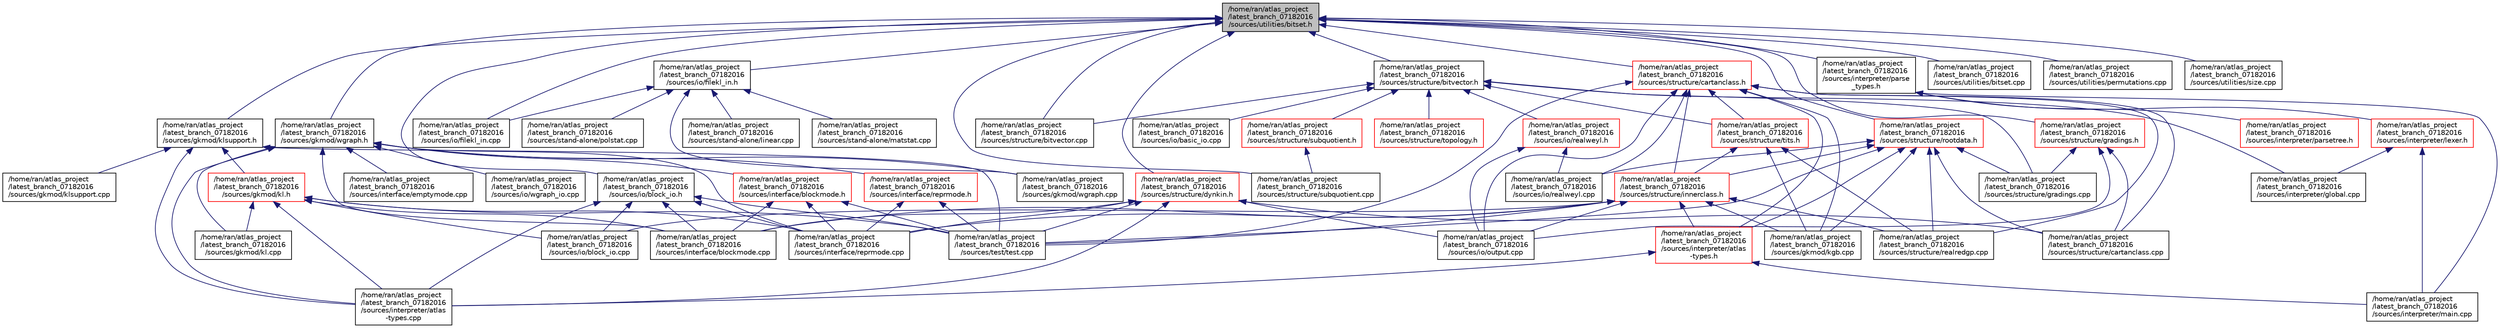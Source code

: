 digraph "/home/ran/atlas_project/latest_branch_07182016/sources/utilities/bitset.h"
{
  edge [fontname="Helvetica",fontsize="10",labelfontname="Helvetica",labelfontsize="10"];
  node [fontname="Helvetica",fontsize="10",shape=record];
  Node1 [label="/home/ran/atlas_project\l/latest_branch_07182016\l/sources/utilities/bitset.h",height=0.2,width=0.4,color="black", fillcolor="grey75", style="filled", fontcolor="black"];
  Node1 -> Node2 [dir="back",color="midnightblue",fontsize="10",style="solid",fontname="Helvetica"];
  Node2 [label="/home/ran/atlas_project\l/latest_branch_07182016\l/sources/gkmod/klsupport.h",height=0.2,width=0.4,color="black", fillcolor="white", style="filled",URL="$klsupport_8h.html",tooltip="Class definition and function declarations for KLSupport. "];
  Node2 -> Node3 [dir="back",color="midnightblue",fontsize="10",style="solid",fontname="Helvetica"];
  Node3 [label="/home/ran/atlas_project\l/latest_branch_07182016\l/sources/gkmod/kl.h",height=0.2,width=0.4,color="red", fillcolor="white", style="filled",URL="$kl_8h.html"];
  Node3 -> Node4 [dir="back",color="midnightblue",fontsize="10",style="solid",fontname="Helvetica"];
  Node4 [label="/home/ran/atlas_project\l/latest_branch_07182016\l/sources/gkmod/kl.cpp",height=0.2,width=0.4,color="black", fillcolor="white", style="filled",URL="$kl_8cpp.html",tooltip="Implementation of the class KLContext. "];
  Node3 -> Node5 [dir="back",color="midnightblue",fontsize="10",style="solid",fontname="Helvetica"];
  Node5 [label="/home/ran/atlas_project\l/latest_branch_07182016\l/sources/interface/blockmode.cpp",height=0.2,width=0.4,color="black", fillcolor="white", style="filled",URL="$blockmode_8cpp.html"];
  Node3 -> Node6 [dir="back",color="midnightblue",fontsize="10",style="solid",fontname="Helvetica"];
  Node6 [label="/home/ran/atlas_project\l/latest_branch_07182016\l/sources/interface/reprmode.cpp",height=0.2,width=0.4,color="black", fillcolor="white", style="filled",URL="$reprmode_8cpp.html"];
  Node3 -> Node7 [dir="back",color="midnightblue",fontsize="10",style="solid",fontname="Helvetica"];
  Node7 [label="/home/ran/atlas_project\l/latest_branch_07182016\l/sources/interpreter/atlas\l-types.cpp",height=0.2,width=0.4,color="black", fillcolor="white", style="filled",URL="$atlas-types_8cpp.html"];
  Node3 -> Node8 [dir="back",color="midnightblue",fontsize="10",style="solid",fontname="Helvetica"];
  Node8 [label="/home/ran/atlas_project\l/latest_branch_07182016\l/sources/io/block_io.cpp",height=0.2,width=0.4,color="black", fillcolor="white", style="filled",URL="$block__io_8cpp.html"];
  Node3 -> Node9 [dir="back",color="midnightblue",fontsize="10",style="solid",fontname="Helvetica"];
  Node9 [label="/home/ran/atlas_project\l/latest_branch_07182016\l/sources/test/test.cpp",height=0.2,width=0.4,color="black", fillcolor="white", style="filled",URL="$test_8cpp.html"];
  Node2 -> Node10 [dir="back",color="midnightblue",fontsize="10",style="solid",fontname="Helvetica"];
  Node10 [label="/home/ran/atlas_project\l/latest_branch_07182016\l/sources/gkmod/klsupport.cpp",height=0.2,width=0.4,color="black", fillcolor="white", style="filled",URL="$klsupport_8cpp.html",tooltip="Implementation for KLSupport. "];
  Node2 -> Node7 [dir="back",color="midnightblue",fontsize="10",style="solid",fontname="Helvetica"];
  Node2 -> Node9 [dir="back",color="midnightblue",fontsize="10",style="solid",fontname="Helvetica"];
  Node1 -> Node11 [dir="back",color="midnightblue",fontsize="10",style="solid",fontname="Helvetica"];
  Node11 [label="/home/ran/atlas_project\l/latest_branch_07182016\l/sources/gkmod/wgraph.h",height=0.2,width=0.4,color="black", fillcolor="white", style="filled",URL="$wgraph_8h.html"];
  Node11 -> Node4 [dir="back",color="midnightblue",fontsize="10",style="solid",fontname="Helvetica"];
  Node11 -> Node12 [dir="back",color="midnightblue",fontsize="10",style="solid",fontname="Helvetica"];
  Node12 [label="/home/ran/atlas_project\l/latest_branch_07182016\l/sources/gkmod/wgraph.cpp",height=0.2,width=0.4,color="black", fillcolor="white", style="filled",URL="$wgraph_8cpp.html"];
  Node11 -> Node13 [dir="back",color="midnightblue",fontsize="10",style="solid",fontname="Helvetica"];
  Node13 [label="/home/ran/atlas_project\l/latest_branch_07182016\l/sources/interface/blockmode.h",height=0.2,width=0.4,color="red", fillcolor="white", style="filled",URL="$blockmode_8h.html"];
  Node13 -> Node5 [dir="back",color="midnightblue",fontsize="10",style="solid",fontname="Helvetica"];
  Node13 -> Node6 [dir="back",color="midnightblue",fontsize="10",style="solid",fontname="Helvetica"];
  Node13 -> Node9 [dir="back",color="midnightblue",fontsize="10",style="solid",fontname="Helvetica"];
  Node11 -> Node5 [dir="back",color="midnightblue",fontsize="10",style="solid",fontname="Helvetica"];
  Node11 -> Node14 [dir="back",color="midnightblue",fontsize="10",style="solid",fontname="Helvetica"];
  Node14 [label="/home/ran/atlas_project\l/latest_branch_07182016\l/sources/interface/reprmode.h",height=0.2,width=0.4,color="red", fillcolor="white", style="filled",URL="$reprmode_8h.html"];
  Node14 -> Node6 [dir="back",color="midnightblue",fontsize="10",style="solid",fontname="Helvetica"];
  Node14 -> Node9 [dir="back",color="midnightblue",fontsize="10",style="solid",fontname="Helvetica"];
  Node11 -> Node15 [dir="back",color="midnightblue",fontsize="10",style="solid",fontname="Helvetica"];
  Node15 [label="/home/ran/atlas_project\l/latest_branch_07182016\l/sources/interface/emptymode.cpp",height=0.2,width=0.4,color="black", fillcolor="white", style="filled",URL="$emptymode_8cpp.html"];
  Node11 -> Node6 [dir="back",color="midnightblue",fontsize="10",style="solid",fontname="Helvetica"];
  Node11 -> Node7 [dir="back",color="midnightblue",fontsize="10",style="solid",fontname="Helvetica"];
  Node11 -> Node16 [dir="back",color="midnightblue",fontsize="10",style="solid",fontname="Helvetica"];
  Node16 [label="/home/ran/atlas_project\l/latest_branch_07182016\l/sources/io/wgraph_io.cpp",height=0.2,width=0.4,color="black", fillcolor="white", style="filled",URL="$wgraph__io_8cpp.html"];
  Node1 -> Node17 [dir="back",color="midnightblue",fontsize="10",style="solid",fontname="Helvetica"];
  Node17 [label="/home/ran/atlas_project\l/latest_branch_07182016\l/sources/interpreter/parse\l_types.h",height=0.2,width=0.4,color="black", fillcolor="white", style="filled",URL="$parse__types_8h.html"];
  Node17 -> Node18 [dir="back",color="midnightblue",fontsize="10",style="solid",fontname="Helvetica"];
  Node18 [label="/home/ran/atlas_project\l/latest_branch_07182016\l/sources/interpreter/parsetree.h",height=0.2,width=0.4,color="red", fillcolor="white", style="filled",URL="$parsetree_8h.html"];
  Node17 -> Node19 [dir="back",color="midnightblue",fontsize="10",style="solid",fontname="Helvetica"];
  Node19 [label="/home/ran/atlas_project\l/latest_branch_07182016\l/sources/interpreter/lexer.h",height=0.2,width=0.4,color="red", fillcolor="white", style="filled",URL="$lexer_8h.html"];
  Node19 -> Node20 [dir="back",color="midnightblue",fontsize="10",style="solid",fontname="Helvetica"];
  Node20 [label="/home/ran/atlas_project\l/latest_branch_07182016\l/sources/interpreter/global.cpp",height=0.2,width=0.4,color="black", fillcolor="white", style="filled",URL="$global_8cpp.html"];
  Node19 -> Node21 [dir="back",color="midnightblue",fontsize="10",style="solid",fontname="Helvetica"];
  Node21 [label="/home/ran/atlas_project\l/latest_branch_07182016\l/sources/interpreter/main.cpp",height=0.2,width=0.4,color="black", fillcolor="white", style="filled",URL="$interpreter_2main_8cpp.html"];
  Node17 -> Node21 [dir="back",color="midnightblue",fontsize="10",style="solid",fontname="Helvetica"];
  Node1 -> Node22 [dir="back",color="midnightblue",fontsize="10",style="solid",fontname="Helvetica"];
  Node22 [label="/home/ran/atlas_project\l/latest_branch_07182016\l/sources/io/block_io.h",height=0.2,width=0.4,color="black", fillcolor="white", style="filled",URL="$block__io_8h.html"];
  Node22 -> Node5 [dir="back",color="midnightblue",fontsize="10",style="solid",fontname="Helvetica"];
  Node22 -> Node6 [dir="back",color="midnightblue",fontsize="10",style="solid",fontname="Helvetica"];
  Node22 -> Node7 [dir="back",color="midnightblue",fontsize="10",style="solid",fontname="Helvetica"];
  Node22 -> Node8 [dir="back",color="midnightblue",fontsize="10",style="solid",fontname="Helvetica"];
  Node22 -> Node9 [dir="back",color="midnightblue",fontsize="10",style="solid",fontname="Helvetica"];
  Node1 -> Node23 [dir="back",color="midnightblue",fontsize="10",style="solid",fontname="Helvetica"];
  Node23 [label="/home/ran/atlas_project\l/latest_branch_07182016\l/sources/io/filekl_in.h",height=0.2,width=0.4,color="black", fillcolor="white", style="filled",URL="$filekl__in_8h.html"];
  Node23 -> Node12 [dir="back",color="midnightblue",fontsize="10",style="solid",fontname="Helvetica"];
  Node23 -> Node24 [dir="back",color="midnightblue",fontsize="10",style="solid",fontname="Helvetica"];
  Node24 [label="/home/ran/atlas_project\l/latest_branch_07182016\l/sources/io/filekl_in.cpp",height=0.2,width=0.4,color="black", fillcolor="white", style="filled",URL="$filekl__in_8cpp.html"];
  Node23 -> Node25 [dir="back",color="midnightblue",fontsize="10",style="solid",fontname="Helvetica"];
  Node25 [label="/home/ran/atlas_project\l/latest_branch_07182016\l/sources/stand-alone/linear.cpp",height=0.2,width=0.4,color="black", fillcolor="white", style="filled",URL="$linear_8cpp.html"];
  Node23 -> Node26 [dir="back",color="midnightblue",fontsize="10",style="solid",fontname="Helvetica"];
  Node26 [label="/home/ran/atlas_project\l/latest_branch_07182016\l/sources/stand-alone/matstat.cpp",height=0.2,width=0.4,color="black", fillcolor="white", style="filled",URL="$matstat_8cpp.html"];
  Node23 -> Node27 [dir="back",color="midnightblue",fontsize="10",style="solid",fontname="Helvetica"];
  Node27 [label="/home/ran/atlas_project\l/latest_branch_07182016\l/sources/stand-alone/polstat.cpp",height=0.2,width=0.4,color="black", fillcolor="white", style="filled",URL="$polstat_8cpp.html"];
  Node1 -> Node24 [dir="back",color="midnightblue",fontsize="10",style="solid",fontname="Helvetica"];
  Node1 -> Node28 [dir="back",color="midnightblue",fontsize="10",style="solid",fontname="Helvetica"];
  Node28 [label="/home/ran/atlas_project\l/latest_branch_07182016\l/sources/structure/bitvector.h",height=0.2,width=0.4,color="black", fillcolor="white", style="filled",URL="$bitvector_8h.html"];
  Node28 -> Node20 [dir="back",color="midnightblue",fontsize="10",style="solid",fontname="Helvetica"];
  Node28 -> Node29 [dir="back",color="midnightblue",fontsize="10",style="solid",fontname="Helvetica"];
  Node29 [label="/home/ran/atlas_project\l/latest_branch_07182016\l/sources/io/basic_io.cpp",height=0.2,width=0.4,color="black", fillcolor="white", style="filled",URL="$basic__io_8cpp.html"];
  Node28 -> Node30 [dir="back",color="midnightblue",fontsize="10",style="solid",fontname="Helvetica"];
  Node30 [label="/home/ran/atlas_project\l/latest_branch_07182016\l/sources/io/realweyl.h",height=0.2,width=0.4,color="red", fillcolor="white", style="filled",URL="$realweyl_8h.html"];
  Node30 -> Node31 [dir="back",color="midnightblue",fontsize="10",style="solid",fontname="Helvetica"];
  Node31 [label="/home/ran/atlas_project\l/latest_branch_07182016\l/sources/io/output.cpp",height=0.2,width=0.4,color="black", fillcolor="white", style="filled",URL="$output_8cpp.html"];
  Node30 -> Node32 [dir="back",color="midnightblue",fontsize="10",style="solid",fontname="Helvetica"];
  Node32 [label="/home/ran/atlas_project\l/latest_branch_07182016\l/sources/io/realweyl.cpp",height=0.2,width=0.4,color="black", fillcolor="white", style="filled",URL="$realweyl_8cpp.html"];
  Node28 -> Node33 [dir="back",color="midnightblue",fontsize="10",style="solid",fontname="Helvetica"];
  Node33 [label="/home/ran/atlas_project\l/latest_branch_07182016\l/sources/structure/bitvector.cpp",height=0.2,width=0.4,color="black", fillcolor="white", style="filled",URL="$bitvector_8cpp.html"];
  Node28 -> Node34 [dir="back",color="midnightblue",fontsize="10",style="solid",fontname="Helvetica"];
  Node34 [label="/home/ran/atlas_project\l/latest_branch_07182016\l/sources/structure/subquotient.h",height=0.2,width=0.4,color="red", fillcolor="white", style="filled",URL="$subquotient_8h.html"];
  Node34 -> Node35 [dir="back",color="midnightblue",fontsize="10",style="solid",fontname="Helvetica"];
  Node35 [label="/home/ran/atlas_project\l/latest_branch_07182016\l/sources/structure/subquotient.cpp",height=0.2,width=0.4,color="black", fillcolor="white", style="filled",URL="$subquotient_8cpp.html",tooltip="Template definitions for the classes |Subspace| and |Subquotient|. "];
  Node28 -> Node36 [dir="back",color="midnightblue",fontsize="10",style="solid",fontname="Helvetica"];
  Node36 [label="/home/ran/atlas_project\l/latest_branch_07182016\l/sources/structure/gradings.cpp",height=0.2,width=0.4,color="black", fillcolor="white", style="filled",URL="$gradings_8cpp.html"];
  Node28 -> Node37 [dir="back",color="midnightblue",fontsize="10",style="solid",fontname="Helvetica"];
  Node37 [label="/home/ran/atlas_project\l/latest_branch_07182016\l/sources/structure/tits.h",height=0.2,width=0.4,color="red", fillcolor="white", style="filled",URL="$tits_8h.html"];
  Node37 -> Node38 [dir="back",color="midnightblue",fontsize="10",style="solid",fontname="Helvetica"];
  Node38 [label="/home/ran/atlas_project\l/latest_branch_07182016\l/sources/gkmod/kgb.cpp",height=0.2,width=0.4,color="black", fillcolor="white", style="filled",URL="$kgb_8cpp.html",tooltip="Implementation of the class KGB representing orbits of K on G/B. "];
  Node37 -> Node39 [dir="back",color="midnightblue",fontsize="10",style="solid",fontname="Helvetica"];
  Node39 [label="/home/ran/atlas_project\l/latest_branch_07182016\l/sources/structure/innerclass.h",height=0.2,width=0.4,color="red", fillcolor="white", style="filled",URL="$innerclass_8h.html"];
  Node39 -> Node38 [dir="back",color="midnightblue",fontsize="10",style="solid",fontname="Helvetica"];
  Node39 -> Node5 [dir="back",color="midnightblue",fontsize="10",style="solid",fontname="Helvetica"];
  Node39 -> Node6 [dir="back",color="midnightblue",fontsize="10",style="solid",fontname="Helvetica"];
  Node39 -> Node40 [dir="back",color="midnightblue",fontsize="10",style="solid",fontname="Helvetica"];
  Node40 [label="/home/ran/atlas_project\l/latest_branch_07182016\l/sources/interpreter/atlas\l-types.h",height=0.2,width=0.4,color="red", fillcolor="white", style="filled",URL="$atlas-types_8h.html"];
  Node40 -> Node7 [dir="back",color="midnightblue",fontsize="10",style="solid",fontname="Helvetica"];
  Node40 -> Node21 [dir="back",color="midnightblue",fontsize="10",style="solid",fontname="Helvetica"];
  Node39 -> Node8 [dir="back",color="midnightblue",fontsize="10",style="solid",fontname="Helvetica"];
  Node39 -> Node31 [dir="back",color="midnightblue",fontsize="10",style="solid",fontname="Helvetica"];
  Node39 -> Node41 [dir="back",color="midnightblue",fontsize="10",style="solid",fontname="Helvetica"];
  Node41 [label="/home/ran/atlas_project\l/latest_branch_07182016\l/sources/structure/realredgp.cpp",height=0.2,width=0.4,color="black", fillcolor="white", style="filled",URL="$realredgp_8cpp.html"];
  Node39 -> Node9 [dir="back",color="midnightblue",fontsize="10",style="solid",fontname="Helvetica"];
  Node37 -> Node41 [dir="back",color="midnightblue",fontsize="10",style="solid",fontname="Helvetica"];
  Node28 -> Node42 [dir="back",color="midnightblue",fontsize="10",style="solid",fontname="Helvetica"];
  Node42 [label="/home/ran/atlas_project\l/latest_branch_07182016\l/sources/structure/topology.h",height=0.2,width=0.4,color="red", fillcolor="white", style="filled",URL="$topology_8h.html"];
  Node1 -> Node33 [dir="back",color="midnightblue",fontsize="10",style="solid",fontname="Helvetica"];
  Node1 -> Node43 [dir="back",color="midnightblue",fontsize="10",style="solid",fontname="Helvetica"];
  Node43 [label="/home/ran/atlas_project\l/latest_branch_07182016\l/sources/structure/cartanclass.h",height=0.2,width=0.4,color="red", fillcolor="white", style="filled",URL="$cartanclass_8h.html"];
  Node43 -> Node38 [dir="back",color="midnightblue",fontsize="10",style="solid",fontname="Helvetica"];
  Node43 -> Node40 [dir="back",color="midnightblue",fontsize="10",style="solid",fontname="Helvetica"];
  Node43 -> Node31 [dir="back",color="midnightblue",fontsize="10",style="solid",fontname="Helvetica"];
  Node43 -> Node32 [dir="back",color="midnightblue",fontsize="10",style="solid",fontname="Helvetica"];
  Node43 -> Node44 [dir="back",color="midnightblue",fontsize="10",style="solid",fontname="Helvetica"];
  Node44 [label="/home/ran/atlas_project\l/latest_branch_07182016\l/sources/structure/cartanclass.cpp",height=0.2,width=0.4,color="black", fillcolor="white", style="filled",URL="$cartanclass_8cpp.html"];
  Node43 -> Node39 [dir="back",color="midnightblue",fontsize="10",style="solid",fontname="Helvetica"];
  Node43 -> Node37 [dir="back",color="midnightblue",fontsize="10",style="solid",fontname="Helvetica"];
  Node43 -> Node41 [dir="back",color="midnightblue",fontsize="10",style="solid",fontname="Helvetica"];
  Node43 -> Node9 [dir="back",color="midnightblue",fontsize="10",style="solid",fontname="Helvetica"];
  Node1 -> Node45 [dir="back",color="midnightblue",fontsize="10",style="solid",fontname="Helvetica"];
  Node45 [label="/home/ran/atlas_project\l/latest_branch_07182016\l/sources/structure/dynkin.h",height=0.2,width=0.4,color="red", fillcolor="white", style="filled",URL="$dynkin_8h.html",tooltip="Class definitions and function declarations for DynkinDiagram. "];
  Node45 -> Node5 [dir="back",color="midnightblue",fontsize="10",style="solid",fontname="Helvetica"];
  Node45 -> Node6 [dir="back",color="midnightblue",fontsize="10",style="solid",fontname="Helvetica"];
  Node45 -> Node7 [dir="back",color="midnightblue",fontsize="10",style="solid",fontname="Helvetica"];
  Node45 -> Node31 [dir="back",color="midnightblue",fontsize="10",style="solid",fontname="Helvetica"];
  Node45 -> Node44 [dir="back",color="midnightblue",fontsize="10",style="solid",fontname="Helvetica"];
  Node45 -> Node9 [dir="back",color="midnightblue",fontsize="10",style="solid",fontname="Helvetica"];
  Node1 -> Node46 [dir="back",color="midnightblue",fontsize="10",style="solid",fontname="Helvetica"];
  Node46 [label="/home/ran/atlas_project\l/latest_branch_07182016\l/sources/structure/gradings.h",height=0.2,width=0.4,color="red", fillcolor="white", style="filled",URL="$gradings_8h.html",tooltip="Class definitions and function declarations for the class Status. "];
  Node46 -> Node31 [dir="back",color="midnightblue",fontsize="10",style="solid",fontname="Helvetica"];
  Node46 -> Node44 [dir="back",color="midnightblue",fontsize="10",style="solid",fontname="Helvetica"];
  Node46 -> Node36 [dir="back",color="midnightblue",fontsize="10",style="solid",fontname="Helvetica"];
  Node1 -> Node47 [dir="back",color="midnightblue",fontsize="10",style="solid",fontname="Helvetica"];
  Node47 [label="/home/ran/atlas_project\l/latest_branch_07182016\l/sources/structure/rootdata.h",height=0.2,width=0.4,color="red", fillcolor="white", style="filled",URL="$rootdata_8h.html",tooltip="Class definitions and function declarations for the RootDatum class. "];
  Node47 -> Node38 [dir="back",color="midnightblue",fontsize="10",style="solid",fontname="Helvetica"];
  Node47 -> Node40 [dir="back",color="midnightblue",fontsize="10",style="solid",fontname="Helvetica"];
  Node47 -> Node32 [dir="back",color="midnightblue",fontsize="10",style="solid",fontname="Helvetica"];
  Node47 -> Node44 [dir="back",color="midnightblue",fontsize="10",style="solid",fontname="Helvetica"];
  Node47 -> Node36 [dir="back",color="midnightblue",fontsize="10",style="solid",fontname="Helvetica"];
  Node47 -> Node39 [dir="back",color="midnightblue",fontsize="10",style="solid",fontname="Helvetica"];
  Node47 -> Node41 [dir="back",color="midnightblue",fontsize="10",style="solid",fontname="Helvetica"];
  Node47 -> Node9 [dir="back",color="midnightblue",fontsize="10",style="solid",fontname="Helvetica"];
  Node1 -> Node35 [dir="back",color="midnightblue",fontsize="10",style="solid",fontname="Helvetica"];
  Node1 -> Node48 [dir="back",color="midnightblue",fontsize="10",style="solid",fontname="Helvetica"];
  Node48 [label="/home/ran/atlas_project\l/latest_branch_07182016\l/sources/utilities/bitset.cpp",height=0.2,width=0.4,color="black", fillcolor="white", style="filled",URL="$bitset_8cpp.html",tooltip="Implementation of the BitSet class. "];
  Node1 -> Node49 [dir="back",color="midnightblue",fontsize="10",style="solid",fontname="Helvetica"];
  Node49 [label="/home/ran/atlas_project\l/latest_branch_07182016\l/sources/utilities/permutations.cpp",height=0.2,width=0.4,color="black", fillcolor="white", style="filled",URL="$permutations_8cpp.html"];
  Node1 -> Node50 [dir="back",color="midnightblue",fontsize="10",style="solid",fontname="Helvetica"];
  Node50 [label="/home/ran/atlas_project\l/latest_branch_07182016\l/sources/utilities/size.cpp",height=0.2,width=0.4,color="black", fillcolor="white", style="filled",URL="$size_8cpp.html"];
}
